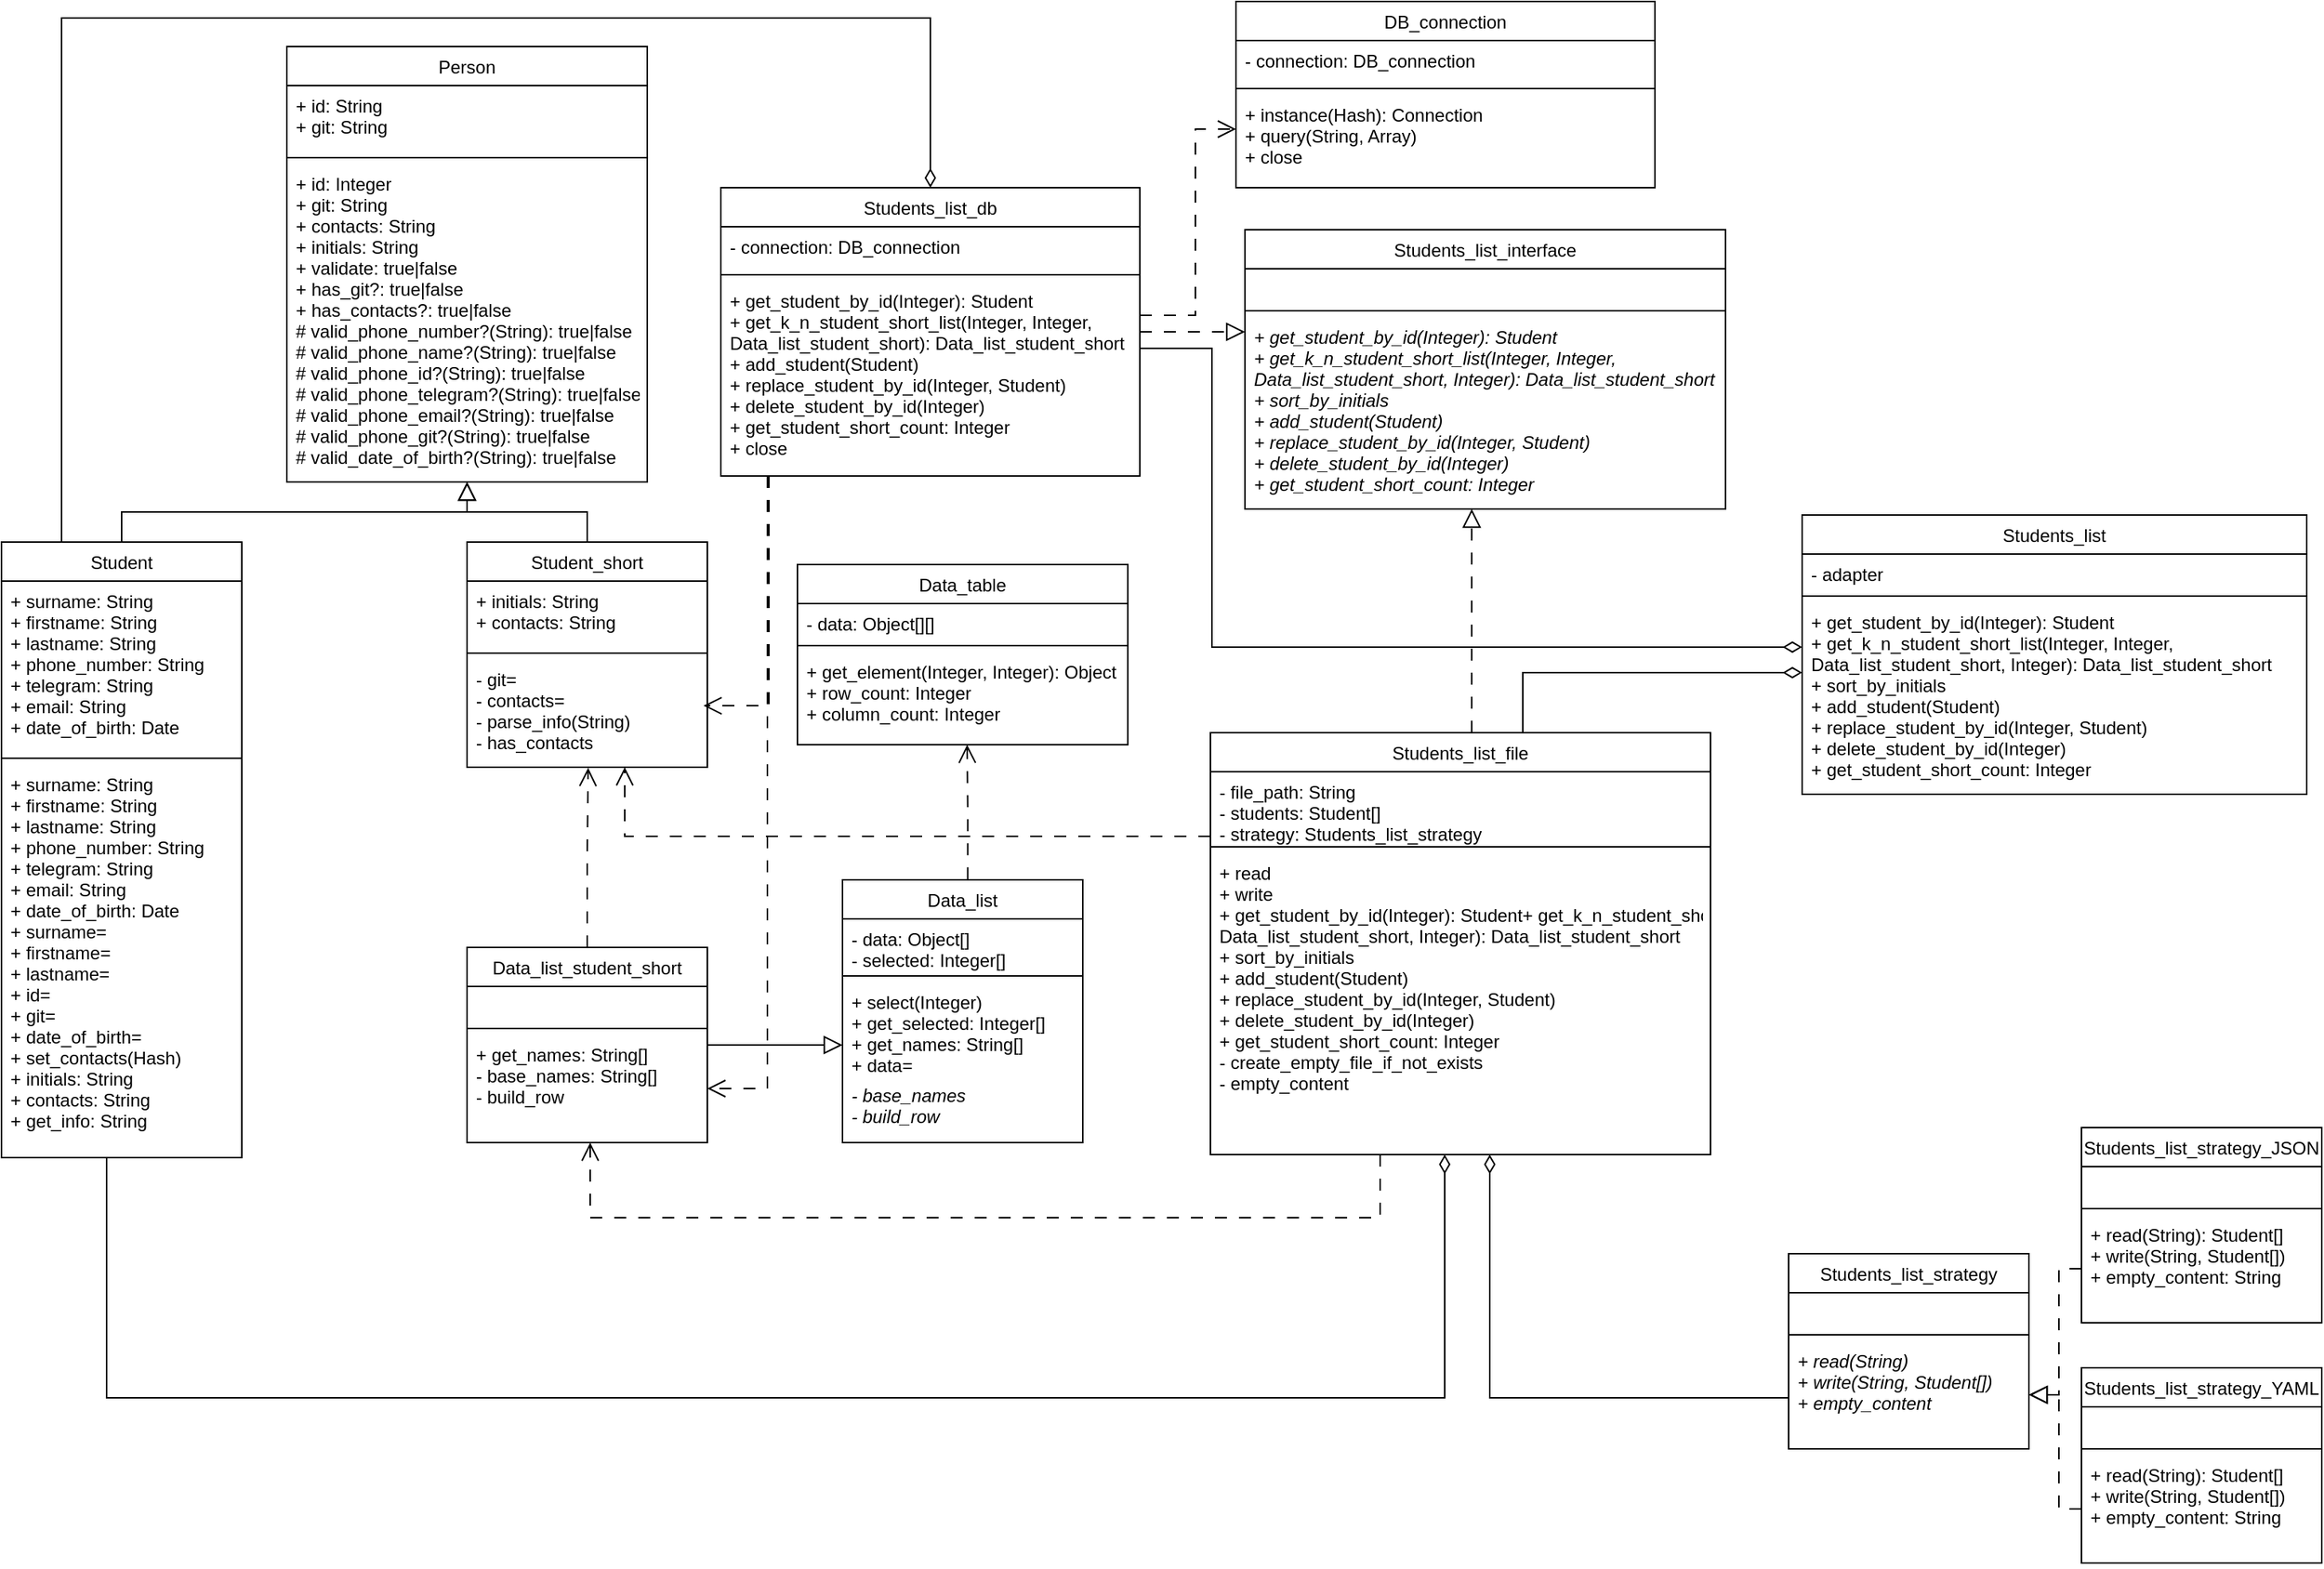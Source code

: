 <mxfile version="25.0.3">
  <diagram id="C5RBs43oDa-KdzZeNtuy" name="Page-1">
    <mxGraphModel dx="2074" dy="2235" grid="0" gridSize="10" guides="1" tooltips="1" connect="1" arrows="1" fold="1" page="1" pageScale="1" pageWidth="827" pageHeight="1169" math="0" shadow="0">
      <root>
        <mxCell id="WIyWlLk6GJQsqaUBKTNV-0" />
        <mxCell id="WIyWlLk6GJQsqaUBKTNV-1" parent="WIyWlLk6GJQsqaUBKTNV-0" />
        <mxCell id="zkfFHV4jXpPFQw0GAbJ--0" value="Person" style="swimlane;fontStyle=0;align=center;verticalAlign=top;childLayout=stackLayout;horizontal=1;startSize=26;horizontalStack=0;resizeParent=1;resizeLast=0;collapsible=1;marginBottom=0;rounded=0;shadow=0;strokeWidth=1;" parent="WIyWlLk6GJQsqaUBKTNV-1" vertex="1">
          <mxGeometry x="220" width="240" height="290" as="geometry">
            <mxRectangle x="230" y="140" width="160" height="26" as="alternateBounds" />
          </mxGeometry>
        </mxCell>
        <mxCell id="zkfFHV4jXpPFQw0GAbJ--1" value="+ id: String&#xa;+ git: String&#xa;" style="text;align=left;verticalAlign=top;spacingLeft=4;spacingRight=4;overflow=hidden;rotatable=0;points=[[0,0.5],[1,0.5]];portConstraint=eastwest;" parent="zkfFHV4jXpPFQw0GAbJ--0" vertex="1">
          <mxGeometry y="26" width="240" height="44" as="geometry" />
        </mxCell>
        <mxCell id="zkfFHV4jXpPFQw0GAbJ--4" value="" style="line;html=1;strokeWidth=1;align=left;verticalAlign=middle;spacingTop=-1;spacingLeft=3;spacingRight=3;rotatable=0;labelPosition=right;points=[];portConstraint=eastwest;" parent="zkfFHV4jXpPFQw0GAbJ--0" vertex="1">
          <mxGeometry y="70" width="240" height="8" as="geometry" />
        </mxCell>
        <mxCell id="zkfFHV4jXpPFQw0GAbJ--5" value="+ id: Integer&#xa;+ git: String&#xa;+ contacts: String&#xa;+ initials: String&#xa;+ validate: true|false&#xa;+ has_git?: true|false&#xa;+ has_contacts?: true|false&#xa;# valid_phone_number?(String): true|false&#xa;# valid_phone_name?(String): true|false&#xa;# valid_phone_id?(String): true|false&#xa;# valid_phone_telegram?(String): true|false&#xa;# valid_phone_email?(String): true|false&#xa;# valid_phone_git?(String): true|false&#xa;# valid_date_of_birth?(String): true|false&#xa;&#xa;&#xa;&#xa;&#xa;&#xa;&#xa;&#xa;&#xa;&#xa;&#xa;&#xa;&#xa;&#xa;&#xa;&#xa;&#xa;" style="text;align=left;verticalAlign=top;spacingLeft=4;spacingRight=4;overflow=hidden;rotatable=0;points=[[0,0.5],[1,0.5]];portConstraint=eastwest;" parent="zkfFHV4jXpPFQw0GAbJ--0" vertex="1">
          <mxGeometry y="78" width="240" height="202" as="geometry" />
        </mxCell>
        <mxCell id="zkfFHV4jXpPFQw0GAbJ--6" value="Student" style="swimlane;fontStyle=0;align=center;verticalAlign=top;childLayout=stackLayout;horizontal=1;startSize=26;horizontalStack=0;resizeParent=1;resizeLast=0;collapsible=1;marginBottom=0;rounded=0;shadow=0;strokeWidth=1;" parent="WIyWlLk6GJQsqaUBKTNV-1" vertex="1">
          <mxGeometry x="30" y="330" width="160" height="410" as="geometry">
            <mxRectangle x="130" y="380" width="160" height="26" as="alternateBounds" />
          </mxGeometry>
        </mxCell>
        <mxCell id="zkfFHV4jXpPFQw0GAbJ--7" value="+ surname: String&#xa;+ firstname: String&#xa;+ lastname: String&#xa;+ phone_number: String&#xa;+ telegram: String&#xa;+ email: String&#xa;+ date_of_birth: Date&#xa;" style="text;align=left;verticalAlign=top;spacingLeft=4;spacingRight=4;overflow=hidden;rotatable=0;points=[[0,0.5],[1,0.5]];portConstraint=eastwest;" parent="zkfFHV4jXpPFQw0GAbJ--6" vertex="1">
          <mxGeometry y="26" width="160" height="114" as="geometry" />
        </mxCell>
        <mxCell id="zkfFHV4jXpPFQw0GAbJ--9" value="" style="line;html=1;strokeWidth=1;align=left;verticalAlign=middle;spacingTop=-1;spacingLeft=3;spacingRight=3;rotatable=0;labelPosition=right;points=[];portConstraint=eastwest;" parent="zkfFHV4jXpPFQw0GAbJ--6" vertex="1">
          <mxGeometry y="140" width="160" height="8" as="geometry" />
        </mxCell>
        <mxCell id="zkfFHV4jXpPFQw0GAbJ--11" value="+ surname: String&#xa;+ firstname: String&#xa;+ lastname: String&#xa;+ phone_number: String&#xa;+ telegram: String&#xa;+ email: String&#xa;+ date_of_birth: Date&#xa;+ surname=&#xa;+ firstname=&#xa;+ lastname=&#xa;+ id=&#xa;+ git=&#xa;+ date_of_birth=&#xa;+ set_contacts(Hash)&#xa;+ initials: String&#xa;+ contacts: String&#xa;+ get_info: String&#xa;&#xa;&#xa;&#xa;&#xa;" style="text;align=left;verticalAlign=top;spacingLeft=4;spacingRight=4;overflow=hidden;rotatable=0;points=[[0,0.5],[1,0.5]];portConstraint=eastwest;" parent="zkfFHV4jXpPFQw0GAbJ--6" vertex="1">
          <mxGeometry y="148" width="160" height="252" as="geometry" />
        </mxCell>
        <mxCell id="zkfFHV4jXpPFQw0GAbJ--12" value="" style="endArrow=block;endSize=10;endFill=0;shadow=0;strokeWidth=1;rounded=0;curved=0;edgeStyle=elbowEdgeStyle;elbow=vertical;" parent="WIyWlLk6GJQsqaUBKTNV-1" source="zkfFHV4jXpPFQw0GAbJ--6" target="zkfFHV4jXpPFQw0GAbJ--0" edge="1">
          <mxGeometry width="160" relative="1" as="geometry">
            <mxPoint x="200" y="133" as="sourcePoint" />
            <mxPoint x="200" y="133" as="targetPoint" />
          </mxGeometry>
        </mxCell>
        <mxCell id="zkfFHV4jXpPFQw0GAbJ--13" value="Student_short" style="swimlane;fontStyle=0;align=center;verticalAlign=top;childLayout=stackLayout;horizontal=1;startSize=26;horizontalStack=0;resizeParent=1;resizeLast=0;collapsible=1;marginBottom=0;rounded=0;shadow=0;strokeWidth=1;" parent="WIyWlLk6GJQsqaUBKTNV-1" vertex="1">
          <mxGeometry x="340" y="330" width="160" height="150" as="geometry">
            <mxRectangle x="340" y="380" width="170" height="26" as="alternateBounds" />
          </mxGeometry>
        </mxCell>
        <mxCell id="zkfFHV4jXpPFQw0GAbJ--14" value="+ initials: String&#xa;+ contacts: String&#xa;&#xa;" style="text;align=left;verticalAlign=top;spacingLeft=4;spacingRight=4;overflow=hidden;rotatable=0;points=[[0,0.5],[1,0.5]];portConstraint=eastwest;" parent="zkfFHV4jXpPFQw0GAbJ--13" vertex="1">
          <mxGeometry y="26" width="160" height="44" as="geometry" />
        </mxCell>
        <mxCell id="zkfFHV4jXpPFQw0GAbJ--15" value="" style="line;html=1;strokeWidth=1;align=left;verticalAlign=middle;spacingTop=-1;spacingLeft=3;spacingRight=3;rotatable=0;labelPosition=right;points=[];portConstraint=eastwest;" parent="zkfFHV4jXpPFQw0GAbJ--13" vertex="1">
          <mxGeometry y="70" width="160" height="8" as="geometry" />
        </mxCell>
        <mxCell id="UXkMw1AITQ270aznI7BL-0" value="- git=&#xa;- contacts=&#xa;- parse_info(String)&#xa;- has_contacts&#xa;" style="text;align=left;verticalAlign=top;spacingLeft=4;spacingRight=4;overflow=hidden;rotatable=0;points=[[0,0.5],[1,0.5]];portConstraint=eastwest;" parent="zkfFHV4jXpPFQw0GAbJ--13" vertex="1">
          <mxGeometry y="78" width="160" height="72" as="geometry" />
        </mxCell>
        <mxCell id="zkfFHV4jXpPFQw0GAbJ--16" value="" style="endArrow=block;endSize=10;endFill=0;shadow=0;strokeWidth=1;rounded=0;curved=0;edgeStyle=elbowEdgeStyle;elbow=vertical;" parent="WIyWlLk6GJQsqaUBKTNV-1" source="zkfFHV4jXpPFQw0GAbJ--13" target="zkfFHV4jXpPFQw0GAbJ--0" edge="1">
          <mxGeometry width="160" relative="1" as="geometry">
            <mxPoint x="210" y="303" as="sourcePoint" />
            <mxPoint x="310" y="201" as="targetPoint" />
          </mxGeometry>
        </mxCell>
        <mxCell id="UXkMw1AITQ270aznI7BL-11" style="edgeStyle=orthogonalEdgeStyle;rounded=0;orthogonalLoop=1;jettySize=auto;html=1;endArrow=block;endFill=0;endSize=10;" parent="WIyWlLk6GJQsqaUBKTNV-1" source="UXkMw1AITQ270aznI7BL-1" target="UXkMw1AITQ270aznI7BL-7" edge="1">
          <mxGeometry relative="1" as="geometry">
            <Array as="points">
              <mxPoint x="570" y="665" />
              <mxPoint x="570" y="665" />
            </Array>
          </mxGeometry>
        </mxCell>
        <mxCell id="UXkMw1AITQ270aznI7BL-1" value="Data_list_student_short" style="swimlane;fontStyle=0;align=center;verticalAlign=top;childLayout=stackLayout;horizontal=1;startSize=26;horizontalStack=0;resizeParent=1;resizeLast=0;collapsible=1;marginBottom=0;rounded=0;shadow=0;strokeWidth=1;" parent="WIyWlLk6GJQsqaUBKTNV-1" vertex="1">
          <mxGeometry x="340" y="600" width="160" height="130" as="geometry">
            <mxRectangle x="340" y="380" width="170" height="26" as="alternateBounds" />
          </mxGeometry>
        </mxCell>
        <mxCell id="UXkMw1AITQ270aznI7BL-2" value="&#xa;&#xa;" style="text;align=left;verticalAlign=top;spacingLeft=4;spacingRight=4;overflow=hidden;rotatable=0;points=[[0,0.5],[1,0.5]];portConstraint=eastwest;" parent="UXkMw1AITQ270aznI7BL-1" vertex="1">
          <mxGeometry y="26" width="160" height="24" as="geometry" />
        </mxCell>
        <mxCell id="UXkMw1AITQ270aznI7BL-3" value="" style="line;html=1;strokeWidth=1;align=left;verticalAlign=middle;spacingTop=-1;spacingLeft=3;spacingRight=3;rotatable=0;labelPosition=right;points=[];portConstraint=eastwest;" parent="UXkMw1AITQ270aznI7BL-1" vertex="1">
          <mxGeometry y="50" width="160" height="8" as="geometry" />
        </mxCell>
        <mxCell id="UXkMw1AITQ270aznI7BL-4" value="+ get_names: String[]&#xa;- base_names: String[]&#xa;- build_row &#xa;" style="text;align=left;verticalAlign=top;spacingLeft=4;spacingRight=4;overflow=hidden;rotatable=0;points=[[0,0.5],[1,0.5]];portConstraint=eastwest;" parent="UXkMw1AITQ270aznI7BL-1" vertex="1">
          <mxGeometry y="58" width="160" height="72" as="geometry" />
        </mxCell>
        <mxCell id="UXkMw1AITQ270aznI7BL-6" style="edgeStyle=orthogonalEdgeStyle;rounded=0;orthogonalLoop=1;jettySize=auto;html=1;entryX=0.504;entryY=1.006;entryDx=0;entryDy=0;entryPerimeter=0;endArrow=open;endFill=0;dashed=1;dashPattern=8 8;endSize=10;" parent="WIyWlLk6GJQsqaUBKTNV-1" source="UXkMw1AITQ270aznI7BL-1" target="UXkMw1AITQ270aznI7BL-0" edge="1">
          <mxGeometry relative="1" as="geometry" />
        </mxCell>
        <mxCell id="UXkMw1AITQ270aznI7BL-7" value="Data_list" style="swimlane;fontStyle=0;align=center;verticalAlign=top;childLayout=stackLayout;horizontal=1;startSize=26;horizontalStack=0;resizeParent=1;resizeLast=0;collapsible=1;marginBottom=0;rounded=0;shadow=0;strokeWidth=1;" parent="WIyWlLk6GJQsqaUBKTNV-1" vertex="1">
          <mxGeometry x="590" y="555" width="160" height="175" as="geometry">
            <mxRectangle x="340" y="380" width="170" height="26" as="alternateBounds" />
          </mxGeometry>
        </mxCell>
        <mxCell id="UXkMw1AITQ270aznI7BL-8" value="- data: Object[]&#xa;- selected: Integer[]&#xa;" style="text;align=left;verticalAlign=top;spacingLeft=4;spacingRight=4;overflow=hidden;rotatable=0;points=[[0,0.5],[1,0.5]];portConstraint=eastwest;" parent="UXkMw1AITQ270aznI7BL-7" vertex="1">
          <mxGeometry y="26" width="160" height="34" as="geometry" />
        </mxCell>
        <mxCell id="UXkMw1AITQ270aznI7BL-9" value="" style="line;html=1;strokeWidth=1;align=left;verticalAlign=middle;spacingTop=-1;spacingLeft=3;spacingRight=3;rotatable=0;labelPosition=right;points=[];portConstraint=eastwest;" parent="UXkMw1AITQ270aznI7BL-7" vertex="1">
          <mxGeometry y="60" width="160" height="8" as="geometry" />
        </mxCell>
        <mxCell id="UXkMw1AITQ270aznI7BL-10" value="+ select(Integer)&#xa;+ get_selected: Integer[]&#xa;+ get_names: String[]&#xa;+ data=&#xa;" style="text;align=left;verticalAlign=top;spacingLeft=4;spacingRight=4;overflow=hidden;rotatable=0;points=[[0,0.5],[1,0.5]];portConstraint=eastwest;" parent="UXkMw1AITQ270aznI7BL-7" vertex="1">
          <mxGeometry y="68" width="160" height="62" as="geometry" />
        </mxCell>
        <mxCell id="UXkMw1AITQ270aznI7BL-12" value="- base_names&#xa;- build_row" style="text;align=left;verticalAlign=top;spacingLeft=4;spacingRight=4;overflow=hidden;rotatable=0;points=[[0,0.5],[1,0.5]];portConstraint=eastwest;fontStyle=2" parent="UXkMw1AITQ270aznI7BL-7" vertex="1">
          <mxGeometry y="130" width="160" height="40" as="geometry" />
        </mxCell>
        <mxCell id="UXkMw1AITQ270aznI7BL-13" value="Data_table" style="swimlane;fontStyle=0;align=center;verticalAlign=top;childLayout=stackLayout;horizontal=1;startSize=26;horizontalStack=0;resizeParent=1;resizeLast=0;collapsible=1;marginBottom=0;rounded=0;shadow=0;strokeWidth=1;" parent="WIyWlLk6GJQsqaUBKTNV-1" vertex="1">
          <mxGeometry x="560" y="345" width="220" height="120" as="geometry">
            <mxRectangle x="340" y="380" width="170" height="26" as="alternateBounds" />
          </mxGeometry>
        </mxCell>
        <mxCell id="UXkMw1AITQ270aznI7BL-14" value="- data: Object[][]" style="text;align=left;verticalAlign=top;spacingLeft=4;spacingRight=4;overflow=hidden;rotatable=0;points=[[0,0.5],[1,0.5]];portConstraint=eastwest;" parent="UXkMw1AITQ270aznI7BL-13" vertex="1">
          <mxGeometry y="26" width="220" height="24" as="geometry" />
        </mxCell>
        <mxCell id="UXkMw1AITQ270aznI7BL-15" value="" style="line;html=1;strokeWidth=1;align=left;verticalAlign=middle;spacingTop=-1;spacingLeft=3;spacingRight=3;rotatable=0;labelPosition=right;points=[];portConstraint=eastwest;" parent="UXkMw1AITQ270aznI7BL-13" vertex="1">
          <mxGeometry y="50" width="220" height="8" as="geometry" />
        </mxCell>
        <mxCell id="UXkMw1AITQ270aznI7BL-16" value="+ get_element(Integer, Integer): Object&#xa;+ row_count: Integer&#xa;+ column_count: Integer&#xa;&#xa;" style="text;align=left;verticalAlign=top;spacingLeft=4;spacingRight=4;overflow=hidden;rotatable=0;points=[[0,0.5],[1,0.5]];portConstraint=eastwest;" parent="UXkMw1AITQ270aznI7BL-13" vertex="1">
          <mxGeometry y="58" width="220" height="62" as="geometry" />
        </mxCell>
        <mxCell id="UXkMw1AITQ270aznI7BL-17" style="edgeStyle=orthogonalEdgeStyle;rounded=0;orthogonalLoop=1;jettySize=auto;html=1;endArrow=open;endFill=0;dashed=1;dashPattern=8 8;endSize=10;exitX=0.521;exitY=-0.002;exitDx=0;exitDy=0;exitPerimeter=0;" parent="WIyWlLk6GJQsqaUBKTNV-1" source="UXkMw1AITQ270aznI7BL-7" edge="1">
          <mxGeometry relative="1" as="geometry">
            <mxPoint x="669.58" y="555" as="sourcePoint" />
            <mxPoint x="673" y="465" as="targetPoint" />
            <Array as="points" />
          </mxGeometry>
        </mxCell>
        <mxCell id="-blnok-HWPJxS03EVm5M-0" value="Students_list_file" style="swimlane;fontStyle=0;align=center;verticalAlign=top;childLayout=stackLayout;horizontal=1;startSize=26;horizontalStack=0;resizeParent=1;resizeLast=0;collapsible=1;marginBottom=0;rounded=0;shadow=0;strokeWidth=1;" parent="WIyWlLk6GJQsqaUBKTNV-1" vertex="1">
          <mxGeometry x="835" y="457" width="333" height="281" as="geometry">
            <mxRectangle x="340" y="380" width="170" height="26" as="alternateBounds" />
          </mxGeometry>
        </mxCell>
        <mxCell id="-blnok-HWPJxS03EVm5M-1" value="- file_path: String&#xa;- students: Student[]&#xa;- strategy: Students_list_strategy&#xa;" style="text;align=left;verticalAlign=top;spacingLeft=4;spacingRight=4;overflow=hidden;rotatable=0;points=[[0,0.5],[1,0.5]];portConstraint=eastwest;" parent="-blnok-HWPJxS03EVm5M-0" vertex="1">
          <mxGeometry y="26" width="333" height="46" as="geometry" />
        </mxCell>
        <mxCell id="-blnok-HWPJxS03EVm5M-2" value="" style="line;html=1;strokeWidth=1;align=left;verticalAlign=middle;spacingTop=-1;spacingLeft=3;spacingRight=3;rotatable=0;labelPosition=right;points=[];portConstraint=eastwest;" parent="-blnok-HWPJxS03EVm5M-0" vertex="1">
          <mxGeometry y="72" width="333" height="8" as="geometry" />
        </mxCell>
        <mxCell id="-blnok-HWPJxS03EVm5M-10" value="+ read&#xa;+ write&#xa;+ get_student_by_id(Integer): Student+ get_k_n_student_short_list(Integer, Integer, &#xa;Data_list_student_short, Integer): Data_list_student_short&#xa;+ sort_by_initials&#xa;+ add_student(Student)&#xa;+ replace_student_by_id(Integer, Student)&#xa;+ delete_student_by_id(Integer)&#xa;+ get_student_short_count: Integer&#xa;- create_empty_file_if_not_exists&#xa;- empty_content&#xa;&#xa;" style="text;align=left;verticalAlign=top;spacingLeft=4;spacingRight=4;overflow=hidden;rotatable=0;points=[[0,0.5],[1,0.5]];portConstraint=eastwest;fontSize=12;" parent="-blnok-HWPJxS03EVm5M-0" vertex="1">
          <mxGeometry y="80" width="333" height="201" as="geometry" />
        </mxCell>
        <mxCell id="-blnok-HWPJxS03EVm5M-6" style="edgeStyle=orthogonalEdgeStyle;rounded=0;orthogonalLoop=1;jettySize=auto;html=1;endArrow=open;endFill=0;dashed=1;dashPattern=8 8;endSize=10;" parent="WIyWlLk6GJQsqaUBKTNV-1" source="-blnok-HWPJxS03EVm5M-0" target="UXkMw1AITQ270aznI7BL-0" edge="1">
          <mxGeometry relative="1" as="geometry">
            <mxPoint x="370" y="810" as="sourcePoint" />
            <mxPoint x="290" y="520" as="targetPoint" />
            <Array as="points">
              <mxPoint x="445" y="526" />
            </Array>
          </mxGeometry>
        </mxCell>
        <mxCell id="-blnok-HWPJxS03EVm5M-9" style="edgeStyle=orthogonalEdgeStyle;rounded=0;orthogonalLoop=1;jettySize=auto;html=1;endArrow=none;endFill=0;endSize=6;startArrow=diamondThin;startFill=0;startSize=10;" parent="WIyWlLk6GJQsqaUBKTNV-1" source="-blnok-HWPJxS03EVm5M-0" edge="1">
          <mxGeometry relative="1" as="geometry">
            <Array as="points">
              <mxPoint x="991" y="900" />
              <mxPoint x="100" y="900" />
            </Array>
            <mxPoint x="160" y="900" as="sourcePoint" />
            <mxPoint x="100" y="740" as="targetPoint" />
          </mxGeometry>
        </mxCell>
        <mxCell id="-blnok-HWPJxS03EVm5M-11" style="edgeStyle=orthogonalEdgeStyle;rounded=0;orthogonalLoop=1;jettySize=auto;html=1;endArrow=open;endFill=0;dashed=1;dashPattern=8 8;endSize=10;" parent="WIyWlLk6GJQsqaUBKTNV-1" source="-blnok-HWPJxS03EVm5M-0" target="UXkMw1AITQ270aznI7BL-1" edge="1">
          <mxGeometry relative="1" as="geometry">
            <mxPoint x="310" y="801" as="sourcePoint" />
            <mxPoint x="280" y="444" as="targetPoint" />
            <Array as="points">
              <mxPoint x="948" y="780" />
              <mxPoint x="422" y="780" />
            </Array>
          </mxGeometry>
        </mxCell>
        <mxCell id="-blnok-HWPJxS03EVm5M-23" value="Students_list_strategy_JSON" style="swimlane;fontStyle=0;align=center;verticalAlign=top;childLayout=stackLayout;horizontal=1;startSize=26;horizontalStack=0;resizeParent=1;resizeLast=0;collapsible=1;marginBottom=0;rounded=0;shadow=0;strokeWidth=1;" parent="WIyWlLk6GJQsqaUBKTNV-1" vertex="1">
          <mxGeometry x="1415" y="720" width="160" height="130" as="geometry">
            <mxRectangle x="340" y="380" width="170" height="26" as="alternateBounds" />
          </mxGeometry>
        </mxCell>
        <mxCell id="-blnok-HWPJxS03EVm5M-24" value="&#xa;&#xa;" style="text;align=left;verticalAlign=top;spacingLeft=4;spacingRight=4;overflow=hidden;rotatable=0;points=[[0,0.5],[1,0.5]];portConstraint=eastwest;" parent="-blnok-HWPJxS03EVm5M-23" vertex="1">
          <mxGeometry y="26" width="160" height="24" as="geometry" />
        </mxCell>
        <mxCell id="-blnok-HWPJxS03EVm5M-25" value="" style="line;html=1;strokeWidth=1;align=left;verticalAlign=middle;spacingTop=-1;spacingLeft=3;spacingRight=3;rotatable=0;labelPosition=right;points=[];portConstraint=eastwest;" parent="-blnok-HWPJxS03EVm5M-23" vertex="1">
          <mxGeometry y="50" width="160" height="8" as="geometry" />
        </mxCell>
        <mxCell id="-blnok-HWPJxS03EVm5M-26" value="+ read(String): Student[]&#xa;+ write(String, Student[])&#xa;+ empty_content: String&#xa;" style="text;align=left;verticalAlign=top;spacingLeft=4;spacingRight=4;overflow=hidden;rotatable=0;points=[[0,0.5],[1,0.5]];portConstraint=eastwest;" parent="-blnok-HWPJxS03EVm5M-23" vertex="1">
          <mxGeometry y="58" width="160" height="72" as="geometry" />
        </mxCell>
        <mxCell id="-blnok-HWPJxS03EVm5M-35" value="Students_list_strategy_YAML" style="swimlane;fontStyle=0;align=center;verticalAlign=top;childLayout=stackLayout;horizontal=1;startSize=26;horizontalStack=0;resizeParent=1;resizeLast=0;collapsible=1;marginBottom=0;rounded=0;shadow=0;strokeWidth=1;" parent="WIyWlLk6GJQsqaUBKTNV-1" vertex="1">
          <mxGeometry x="1415" y="880" width="160" height="130" as="geometry">
            <mxRectangle x="340" y="380" width="170" height="26" as="alternateBounds" />
          </mxGeometry>
        </mxCell>
        <mxCell id="-blnok-HWPJxS03EVm5M-36" value="&#xa;&#xa;" style="text;align=left;verticalAlign=top;spacingLeft=4;spacingRight=4;overflow=hidden;rotatable=0;points=[[0,0.5],[1,0.5]];portConstraint=eastwest;" parent="-blnok-HWPJxS03EVm5M-35" vertex="1">
          <mxGeometry y="26" width="160" height="24" as="geometry" />
        </mxCell>
        <mxCell id="-blnok-HWPJxS03EVm5M-37" value="" style="line;html=1;strokeWidth=1;align=left;verticalAlign=middle;spacingTop=-1;spacingLeft=3;spacingRight=3;rotatable=0;labelPosition=right;points=[];portConstraint=eastwest;" parent="-blnok-HWPJxS03EVm5M-35" vertex="1">
          <mxGeometry y="50" width="160" height="8" as="geometry" />
        </mxCell>
        <mxCell id="-blnok-HWPJxS03EVm5M-38" value="+ read(String): Student[]&#xa;+ write(String, Student[])&#xa;+ empty_content: String&#xa;&#xa;&#xa;" style="text;align=left;verticalAlign=top;spacingLeft=4;spacingRight=4;overflow=hidden;rotatable=0;points=[[0,0.5],[1,0.5]];portConstraint=eastwest;" parent="-blnok-HWPJxS03EVm5M-35" vertex="1">
          <mxGeometry y="58" width="160" height="72" as="geometry" />
        </mxCell>
        <mxCell id="-blnok-HWPJxS03EVm5M-39" value="Students_list_strategy" style="swimlane;fontStyle=0;align=center;verticalAlign=top;childLayout=stackLayout;horizontal=1;startSize=26;horizontalStack=0;resizeParent=1;resizeLast=0;collapsible=1;marginBottom=0;rounded=0;shadow=0;strokeWidth=1;" parent="WIyWlLk6GJQsqaUBKTNV-1" vertex="1">
          <mxGeometry x="1220" y="804" width="160" height="130" as="geometry">
            <mxRectangle x="340" y="380" width="170" height="26" as="alternateBounds" />
          </mxGeometry>
        </mxCell>
        <mxCell id="-blnok-HWPJxS03EVm5M-40" value="&#xa;&#xa;" style="text;align=left;verticalAlign=top;spacingLeft=4;spacingRight=4;overflow=hidden;rotatable=0;points=[[0,0.5],[1,0.5]];portConstraint=eastwest;" parent="-blnok-HWPJxS03EVm5M-39" vertex="1">
          <mxGeometry y="26" width="160" height="24" as="geometry" />
        </mxCell>
        <mxCell id="-blnok-HWPJxS03EVm5M-41" value="" style="line;html=1;strokeWidth=1;align=left;verticalAlign=middle;spacingTop=-1;spacingLeft=3;spacingRight=3;rotatable=0;labelPosition=right;points=[];portConstraint=eastwest;" parent="-blnok-HWPJxS03EVm5M-39" vertex="1">
          <mxGeometry y="50" width="160" height="8" as="geometry" />
        </mxCell>
        <mxCell id="-blnok-HWPJxS03EVm5M-42" value="+ read(String)&#xa;+ write(String, Student[])&#xa;+ empty_content&#xa;" style="text;align=left;verticalAlign=top;spacingLeft=4;spacingRight=4;overflow=hidden;rotatable=0;points=[[0,0.5],[1,0.5]];portConstraint=eastwest;fontStyle=2" parent="-blnok-HWPJxS03EVm5M-39" vertex="1">
          <mxGeometry y="58" width="160" height="72" as="geometry" />
        </mxCell>
        <mxCell id="-blnok-HWPJxS03EVm5M-43" style="edgeStyle=orthogonalEdgeStyle;rounded=0;orthogonalLoop=1;jettySize=auto;html=1;endArrow=block;endFill=0;endSize=10;dashed=1;dashPattern=8 8;" parent="WIyWlLk6GJQsqaUBKTNV-1" source="-blnok-HWPJxS03EVm5M-26" target="-blnok-HWPJxS03EVm5M-42" edge="1">
          <mxGeometry relative="1" as="geometry">
            <Array as="points">
              <mxPoint x="1400" y="814" />
              <mxPoint x="1400" y="898" />
            </Array>
          </mxGeometry>
        </mxCell>
        <mxCell id="-blnok-HWPJxS03EVm5M-44" style="edgeStyle=orthogonalEdgeStyle;rounded=0;orthogonalLoop=1;jettySize=auto;html=1;endArrow=block;endFill=0;endSize=10;dashed=1;dashPattern=8 8;" parent="WIyWlLk6GJQsqaUBKTNV-1" source="-blnok-HWPJxS03EVm5M-38" target="-blnok-HWPJxS03EVm5M-42" edge="1">
          <mxGeometry relative="1" as="geometry">
            <Array as="points">
              <mxPoint x="1400" y="974" />
              <mxPoint x="1400" y="898" />
            </Array>
          </mxGeometry>
        </mxCell>
        <mxCell id="-blnok-HWPJxS03EVm5M-45" style="edgeStyle=orthogonalEdgeStyle;rounded=0;orthogonalLoop=1;jettySize=auto;html=1;endSize=6;endArrow=none;endFill=0;startArrow=diamondThin;startFill=0;startSize=10;" parent="WIyWlLk6GJQsqaUBKTNV-1" source="-blnok-HWPJxS03EVm5M-0" target="-blnok-HWPJxS03EVm5M-42" edge="1">
          <mxGeometry relative="1" as="geometry">
            <Array as="points">
              <mxPoint x="1021" y="900" />
            </Array>
          </mxGeometry>
        </mxCell>
        <mxCell id="-blnok-HWPJxS03EVm5M-55" style="edgeStyle=orthogonalEdgeStyle;rounded=0;orthogonalLoop=1;jettySize=auto;html=1;entryX=1;entryY=0.5;entryDx=0;entryDy=0;endSize=10;dashed=1;dashPattern=8 8;endArrow=open;endFill=0;" parent="WIyWlLk6GJQsqaUBKTNV-1" source="-blnok-HWPJxS03EVm5M-47" target="UXkMw1AITQ270aznI7BL-4" edge="1">
          <mxGeometry relative="1" as="geometry">
            <Array as="points">
              <mxPoint x="540" y="694" />
            </Array>
          </mxGeometry>
        </mxCell>
        <mxCell id="-blnok-HWPJxS03EVm5M-47" value="Students_list_db" style="swimlane;fontStyle=0;align=center;verticalAlign=top;childLayout=stackLayout;horizontal=1;startSize=26;horizontalStack=0;resizeParent=1;resizeLast=0;collapsible=1;marginBottom=0;rounded=0;shadow=0;strokeWidth=1;" parent="WIyWlLk6GJQsqaUBKTNV-1" vertex="1">
          <mxGeometry x="509" y="94" width="279" height="192" as="geometry">
            <mxRectangle x="340" y="380" width="170" height="26" as="alternateBounds" />
          </mxGeometry>
        </mxCell>
        <mxCell id="-blnok-HWPJxS03EVm5M-48" value="- connection: DB_connection" style="text;align=left;verticalAlign=top;spacingLeft=4;spacingRight=4;overflow=hidden;rotatable=0;points=[[0,0.5],[1,0.5]];portConstraint=eastwest;" parent="-blnok-HWPJxS03EVm5M-47" vertex="1">
          <mxGeometry y="26" width="279" height="28" as="geometry" />
        </mxCell>
        <mxCell id="-blnok-HWPJxS03EVm5M-49" value="" style="line;html=1;strokeWidth=1;align=left;verticalAlign=middle;spacingTop=-1;spacingLeft=3;spacingRight=3;rotatable=0;labelPosition=right;points=[];portConstraint=eastwest;" parent="-blnok-HWPJxS03EVm5M-47" vertex="1">
          <mxGeometry y="54" width="279" height="8" as="geometry" />
        </mxCell>
        <mxCell id="-blnok-HWPJxS03EVm5M-53" value="+ get_student_by_id(Integer): Student&#xa;+ get_k_n_student_short_list(Integer, Integer, &#xa;Data_list_student_short): Data_list_student_short&#xa;+ add_student(Student)&#xa;+ replace_student_by_id(Integer, Student)&#xa;+ delete_student_by_id(Integer)&#xa;+ get_student_short_count: Integer&#xa;+ close&#xa;&#xa;" style="text;align=left;verticalAlign=top;spacingLeft=4;spacingRight=4;overflow=hidden;rotatable=0;points=[[0,0.5],[1,0.5]];portConstraint=eastwest;fontSize=12;" parent="-blnok-HWPJxS03EVm5M-47" vertex="1">
          <mxGeometry y="62" width="279" height="130" as="geometry" />
        </mxCell>
        <mxCell id="-blnok-HWPJxS03EVm5M-54" style="edgeStyle=orthogonalEdgeStyle;rounded=0;orthogonalLoop=1;jettySize=auto;html=1;endArrow=none;endFill=0;endSize=6;startArrow=diamondThin;startFill=0;startSize=10;entryX=0.25;entryY=0;entryDx=0;entryDy=0;exitX=0.5;exitY=0;exitDx=0;exitDy=0;" parent="WIyWlLk6GJQsqaUBKTNV-1" source="-blnok-HWPJxS03EVm5M-47" target="zkfFHV4jXpPFQw0GAbJ--6" edge="1">
          <mxGeometry relative="1" as="geometry">
            <Array as="points">
              <mxPoint x="649" y="-19" />
              <mxPoint x="70" y="-19" />
            </Array>
            <mxPoint x="142" y="900" as="sourcePoint" />
            <mxPoint x="100" y="740" as="targetPoint" />
          </mxGeometry>
        </mxCell>
        <mxCell id="-blnok-HWPJxS03EVm5M-56" style="edgeStyle=orthogonalEdgeStyle;rounded=0;orthogonalLoop=1;jettySize=auto;html=1;endSize=10;dashed=1;dashPattern=8 8;endArrow=open;endFill=0;entryX=0.984;entryY=0.431;entryDx=0;entryDy=0;entryPerimeter=0;" parent="WIyWlLk6GJQsqaUBKTNV-1" source="-blnok-HWPJxS03EVm5M-47" target="UXkMw1AITQ270aznI7BL-0" edge="1">
          <mxGeometry relative="1" as="geometry">
            <mxPoint x="-139" y="801" as="sourcePoint" />
            <mxPoint x="340" y="694" as="targetPoint" />
            <Array as="points">
              <mxPoint x="541" y="439" />
            </Array>
          </mxGeometry>
        </mxCell>
        <mxCell id="-blnok-HWPJxS03EVm5M-57" value="DB_connection" style="swimlane;fontStyle=0;align=center;verticalAlign=top;childLayout=stackLayout;horizontal=1;startSize=26;horizontalStack=0;resizeParent=1;resizeLast=0;collapsible=1;marginBottom=0;rounded=0;shadow=0;strokeWidth=1;" parent="WIyWlLk6GJQsqaUBKTNV-1" vertex="1">
          <mxGeometry x="852" y="-30" width="279" height="124" as="geometry">
            <mxRectangle x="340" y="380" width="170" height="26" as="alternateBounds" />
          </mxGeometry>
        </mxCell>
        <mxCell id="-blnok-HWPJxS03EVm5M-58" value="- connection: DB_connection" style="text;align=left;verticalAlign=top;spacingLeft=4;spacingRight=4;overflow=hidden;rotatable=0;points=[[0,0.5],[1,0.5]];portConstraint=eastwest;" parent="-blnok-HWPJxS03EVm5M-57" vertex="1">
          <mxGeometry y="26" width="279" height="28" as="geometry" />
        </mxCell>
        <mxCell id="-blnok-HWPJxS03EVm5M-59" value="" style="line;html=1;strokeWidth=1;align=left;verticalAlign=middle;spacingTop=-1;spacingLeft=3;spacingRight=3;rotatable=0;labelPosition=right;points=[];portConstraint=eastwest;" parent="-blnok-HWPJxS03EVm5M-57" vertex="1">
          <mxGeometry y="54" width="279" height="8" as="geometry" />
        </mxCell>
        <mxCell id="-blnok-HWPJxS03EVm5M-60" value="+ instance(Hash): Connection&#xa;+ query(String, Array)&#xa;+ close&#xa;" style="text;align=left;verticalAlign=top;spacingLeft=4;spacingRight=4;overflow=hidden;rotatable=0;points=[[0,0.5],[1,0.5]];portConstraint=eastwest;fontSize=12;" parent="-blnok-HWPJxS03EVm5M-57" vertex="1">
          <mxGeometry y="62" width="279" height="62" as="geometry" />
        </mxCell>
        <mxCell id="-blnok-HWPJxS03EVm5M-61" style="edgeStyle=orthogonalEdgeStyle;rounded=0;orthogonalLoop=1;jettySize=auto;html=1;entryX=0;entryY=0.371;entryDx=0;entryDy=0;entryPerimeter=0;endSize=10;endArrow=open;endFill=0;dashed=1;dashPattern=8 8;" parent="WIyWlLk6GJQsqaUBKTNV-1" source="-blnok-HWPJxS03EVm5M-47" target="-blnok-HWPJxS03EVm5M-60" edge="1">
          <mxGeometry relative="1" as="geometry">
            <Array as="points">
              <mxPoint x="825" y="179" />
              <mxPoint x="825" y="55" />
            </Array>
          </mxGeometry>
        </mxCell>
        <mxCell id="42j0wChRRPBlpWcgc181-0" value="Students_list_interface" style="swimlane;fontStyle=0;align=center;verticalAlign=top;childLayout=stackLayout;horizontal=1;startSize=26;horizontalStack=0;resizeParent=1;resizeLast=0;collapsible=1;marginBottom=0;rounded=0;shadow=0;strokeWidth=1;" vertex="1" parent="WIyWlLk6GJQsqaUBKTNV-1">
          <mxGeometry x="858" y="122" width="320" height="186" as="geometry">
            <mxRectangle x="340" y="380" width="170" height="26" as="alternateBounds" />
          </mxGeometry>
        </mxCell>
        <mxCell id="42j0wChRRPBlpWcgc181-1" value="&#xa;&#xa;" style="text;align=left;verticalAlign=top;spacingLeft=4;spacingRight=4;overflow=hidden;rotatable=0;points=[[0,0.5],[1,0.5]];portConstraint=eastwest;" vertex="1" parent="42j0wChRRPBlpWcgc181-0">
          <mxGeometry y="26" width="320" height="24" as="geometry" />
        </mxCell>
        <mxCell id="42j0wChRRPBlpWcgc181-2" value="" style="line;html=1;strokeWidth=1;align=left;verticalAlign=middle;spacingTop=-1;spacingLeft=3;spacingRight=3;rotatable=0;labelPosition=right;points=[];portConstraint=eastwest;" vertex="1" parent="42j0wChRRPBlpWcgc181-0">
          <mxGeometry y="50" width="320" height="8" as="geometry" />
        </mxCell>
        <mxCell id="42j0wChRRPBlpWcgc181-3" value="+ get_student_by_id(Integer): Student&#xa;+ get_k_n_student_short_list(Integer, Integer, &#xa;Data_list_student_short, Integer): Data_list_student_short&#xa;+ sort_by_initials&#xa;+ add_student(Student)&#xa;+ replace_student_by_id(Integer, Student)&#xa;+ delete_student_by_id(Integer)&#xa;+ get_student_short_count: Integer" style="text;align=left;verticalAlign=top;spacingLeft=4;spacingRight=4;overflow=hidden;rotatable=0;points=[[0,0.5],[1,0.5]];portConstraint=eastwest;fontStyle=2" vertex="1" parent="42j0wChRRPBlpWcgc181-0">
          <mxGeometry y="58" width="320" height="128" as="geometry" />
        </mxCell>
        <mxCell id="42j0wChRRPBlpWcgc181-11" style="edgeStyle=orthogonalEdgeStyle;rounded=0;orthogonalLoop=1;jettySize=auto;html=1;endArrow=block;endFill=0;endSize=10;dashed=1;dashPattern=8 8;" edge="1" parent="WIyWlLk6GJQsqaUBKTNV-1" source="-blnok-HWPJxS03EVm5M-47" target="42j0wChRRPBlpWcgc181-0">
          <mxGeometry relative="1" as="geometry">
            <Array as="points">
              <mxPoint x="971" y="212" />
              <mxPoint x="971" y="212" />
            </Array>
            <mxPoint x="1045" y="218" as="sourcePoint" />
            <mxPoint x="1010" y="302" as="targetPoint" />
          </mxGeometry>
        </mxCell>
        <mxCell id="42j0wChRRPBlpWcgc181-14" style="edgeStyle=orthogonalEdgeStyle;rounded=0;orthogonalLoop=1;jettySize=auto;html=1;endArrow=block;endFill=0;endSize=10;dashed=1;dashPattern=8 8;" edge="1" parent="WIyWlLk6GJQsqaUBKTNV-1" source="-blnok-HWPJxS03EVm5M-0" target="42j0wChRRPBlpWcgc181-0">
          <mxGeometry relative="1" as="geometry">
            <Array as="points">
              <mxPoint x="1009" y="362" />
              <mxPoint x="1009" y="362" />
            </Array>
            <mxPoint x="1237" y="446" as="sourcePoint" />
            <mxPoint x="1623" y="596" as="targetPoint" />
          </mxGeometry>
        </mxCell>
        <mxCell id="42j0wChRRPBlpWcgc181-15" value="Students_list" style="swimlane;fontStyle=0;align=center;verticalAlign=top;childLayout=stackLayout;horizontal=1;startSize=26;horizontalStack=0;resizeParent=1;resizeLast=0;collapsible=1;marginBottom=0;rounded=0;shadow=0;strokeWidth=1;" vertex="1" parent="WIyWlLk6GJQsqaUBKTNV-1">
          <mxGeometry x="1229" y="312" width="336" height="186" as="geometry">
            <mxRectangle x="340" y="380" width="170" height="26" as="alternateBounds" />
          </mxGeometry>
        </mxCell>
        <mxCell id="42j0wChRRPBlpWcgc181-16" value="- adapter" style="text;align=left;verticalAlign=top;spacingLeft=4;spacingRight=4;overflow=hidden;rotatable=0;points=[[0,0.5],[1,0.5]];portConstraint=eastwest;" vertex="1" parent="42j0wChRRPBlpWcgc181-15">
          <mxGeometry y="26" width="336" height="24" as="geometry" />
        </mxCell>
        <mxCell id="42j0wChRRPBlpWcgc181-17" value="" style="line;html=1;strokeWidth=1;align=left;verticalAlign=middle;spacingTop=-1;spacingLeft=3;spacingRight=3;rotatable=0;labelPosition=right;points=[];portConstraint=eastwest;" vertex="1" parent="42j0wChRRPBlpWcgc181-15">
          <mxGeometry y="50" width="336" height="8" as="geometry" />
        </mxCell>
        <mxCell id="42j0wChRRPBlpWcgc181-18" value="+ get_student_by_id(Integer): Student&#xa;+ get_k_n_student_short_list(Integer, Integer, &#xa;Data_list_student_short, Integer): Data_list_student_short&#xa;+ sort_by_initials&#xa;+ add_student(Student)&#xa;+ replace_student_by_id(Integer, Student)&#xa;+ delete_student_by_id(Integer)&#xa;+ get_student_short_count: Integer" style="text;align=left;verticalAlign=top;spacingLeft=4;spacingRight=4;overflow=hidden;rotatable=0;points=[[0,0.5],[1,0.5]];portConstraint=eastwest;fontStyle=0" vertex="1" parent="42j0wChRRPBlpWcgc181-15">
          <mxGeometry y="58" width="336" height="128" as="geometry" />
        </mxCell>
        <mxCell id="42j0wChRRPBlpWcgc181-19" style="edgeStyle=orthogonalEdgeStyle;rounded=0;orthogonalLoop=1;jettySize=auto;html=1;endArrow=none;endFill=0;endSize=6;startArrow=diamondThin;startFill=0;startSize=10;" edge="1" parent="WIyWlLk6GJQsqaUBKTNV-1" source="42j0wChRRPBlpWcgc181-15" target="-blnok-HWPJxS03EVm5M-0">
          <mxGeometry relative="1" as="geometry">
            <Array as="points">
              <mxPoint x="1043" y="417" />
            </Array>
            <mxPoint x="1398" y="417" as="sourcePoint" />
            <mxPoint x="957" y="268" as="targetPoint" />
          </mxGeometry>
        </mxCell>
        <mxCell id="42j0wChRRPBlpWcgc181-20" style="edgeStyle=orthogonalEdgeStyle;rounded=0;orthogonalLoop=1;jettySize=auto;html=1;endArrow=none;endFill=0;endSize=6;startArrow=diamondThin;startFill=0;startSize=10;" edge="1" parent="WIyWlLk6GJQsqaUBKTNV-1" source="42j0wChRRPBlpWcgc181-15" target="-blnok-HWPJxS03EVm5M-47">
          <mxGeometry relative="1" as="geometry">
            <Array as="points">
              <mxPoint x="836" y="400" />
              <mxPoint x="836" y="201" />
            </Array>
            <mxPoint x="1168" y="367" as="sourcePoint" />
            <mxPoint x="941" y="407" as="targetPoint" />
          </mxGeometry>
        </mxCell>
      </root>
    </mxGraphModel>
  </diagram>
</mxfile>
